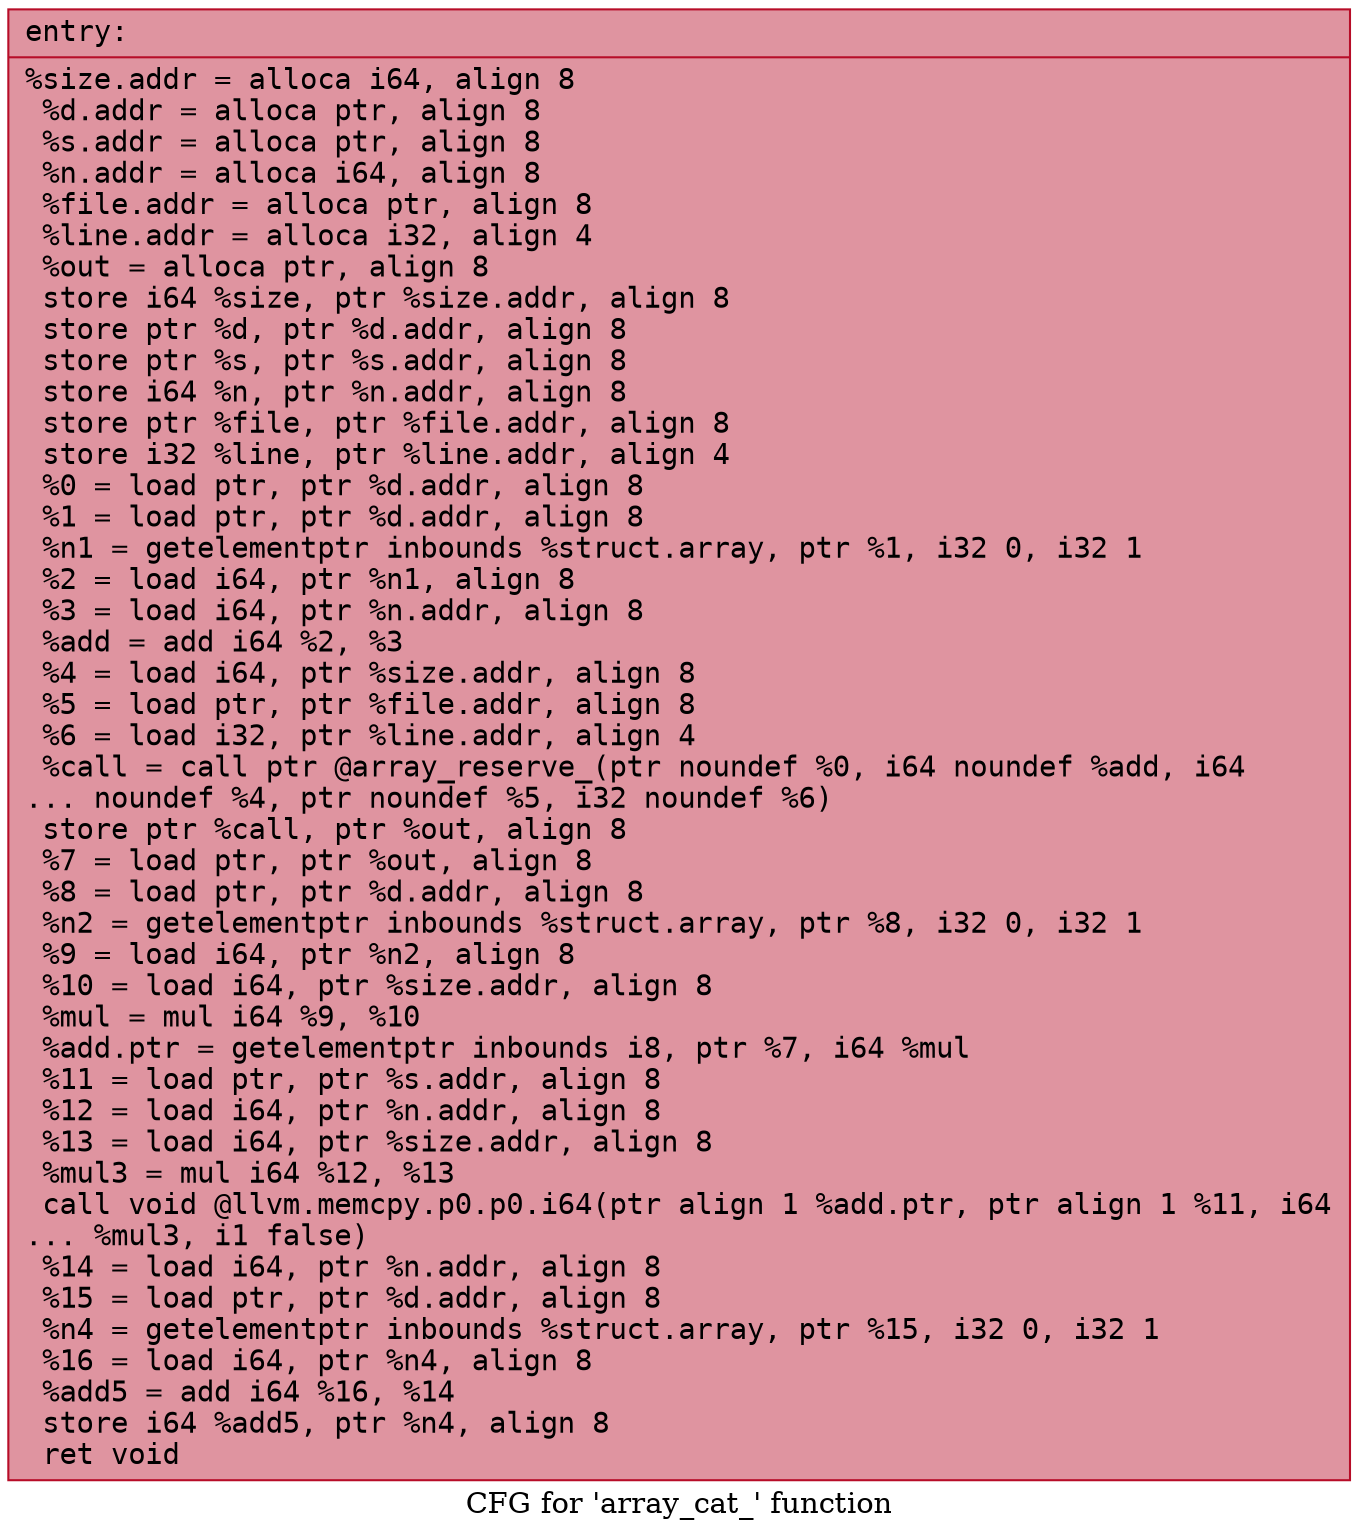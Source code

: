 digraph "CFG for 'array_cat_' function" {
	label="CFG for 'array_cat_' function";

	Node0x55c4aa6cf180 [shape=record,color="#b70d28ff", style=filled, fillcolor="#b70d2870" fontname="Courier",label="{entry:\l|  %size.addr = alloca i64, align 8\l  %d.addr = alloca ptr, align 8\l  %s.addr = alloca ptr, align 8\l  %n.addr = alloca i64, align 8\l  %file.addr = alloca ptr, align 8\l  %line.addr = alloca i32, align 4\l  %out = alloca ptr, align 8\l  store i64 %size, ptr %size.addr, align 8\l  store ptr %d, ptr %d.addr, align 8\l  store ptr %s, ptr %s.addr, align 8\l  store i64 %n, ptr %n.addr, align 8\l  store ptr %file, ptr %file.addr, align 8\l  store i32 %line, ptr %line.addr, align 4\l  %0 = load ptr, ptr %d.addr, align 8\l  %1 = load ptr, ptr %d.addr, align 8\l  %n1 = getelementptr inbounds %struct.array, ptr %1, i32 0, i32 1\l  %2 = load i64, ptr %n1, align 8\l  %3 = load i64, ptr %n.addr, align 8\l  %add = add i64 %2, %3\l  %4 = load i64, ptr %size.addr, align 8\l  %5 = load ptr, ptr %file.addr, align 8\l  %6 = load i32, ptr %line.addr, align 4\l  %call = call ptr @array_reserve_(ptr noundef %0, i64 noundef %add, i64\l... noundef %4, ptr noundef %5, i32 noundef %6)\l  store ptr %call, ptr %out, align 8\l  %7 = load ptr, ptr %out, align 8\l  %8 = load ptr, ptr %d.addr, align 8\l  %n2 = getelementptr inbounds %struct.array, ptr %8, i32 0, i32 1\l  %9 = load i64, ptr %n2, align 8\l  %10 = load i64, ptr %size.addr, align 8\l  %mul = mul i64 %9, %10\l  %add.ptr = getelementptr inbounds i8, ptr %7, i64 %mul\l  %11 = load ptr, ptr %s.addr, align 8\l  %12 = load i64, ptr %n.addr, align 8\l  %13 = load i64, ptr %size.addr, align 8\l  %mul3 = mul i64 %12, %13\l  call void @llvm.memcpy.p0.p0.i64(ptr align 1 %add.ptr, ptr align 1 %11, i64\l... %mul3, i1 false)\l  %14 = load i64, ptr %n.addr, align 8\l  %15 = load ptr, ptr %d.addr, align 8\l  %n4 = getelementptr inbounds %struct.array, ptr %15, i32 0, i32 1\l  %16 = load i64, ptr %n4, align 8\l  %add5 = add i64 %16, %14\l  store i64 %add5, ptr %n4, align 8\l  ret void\l}"];
}
